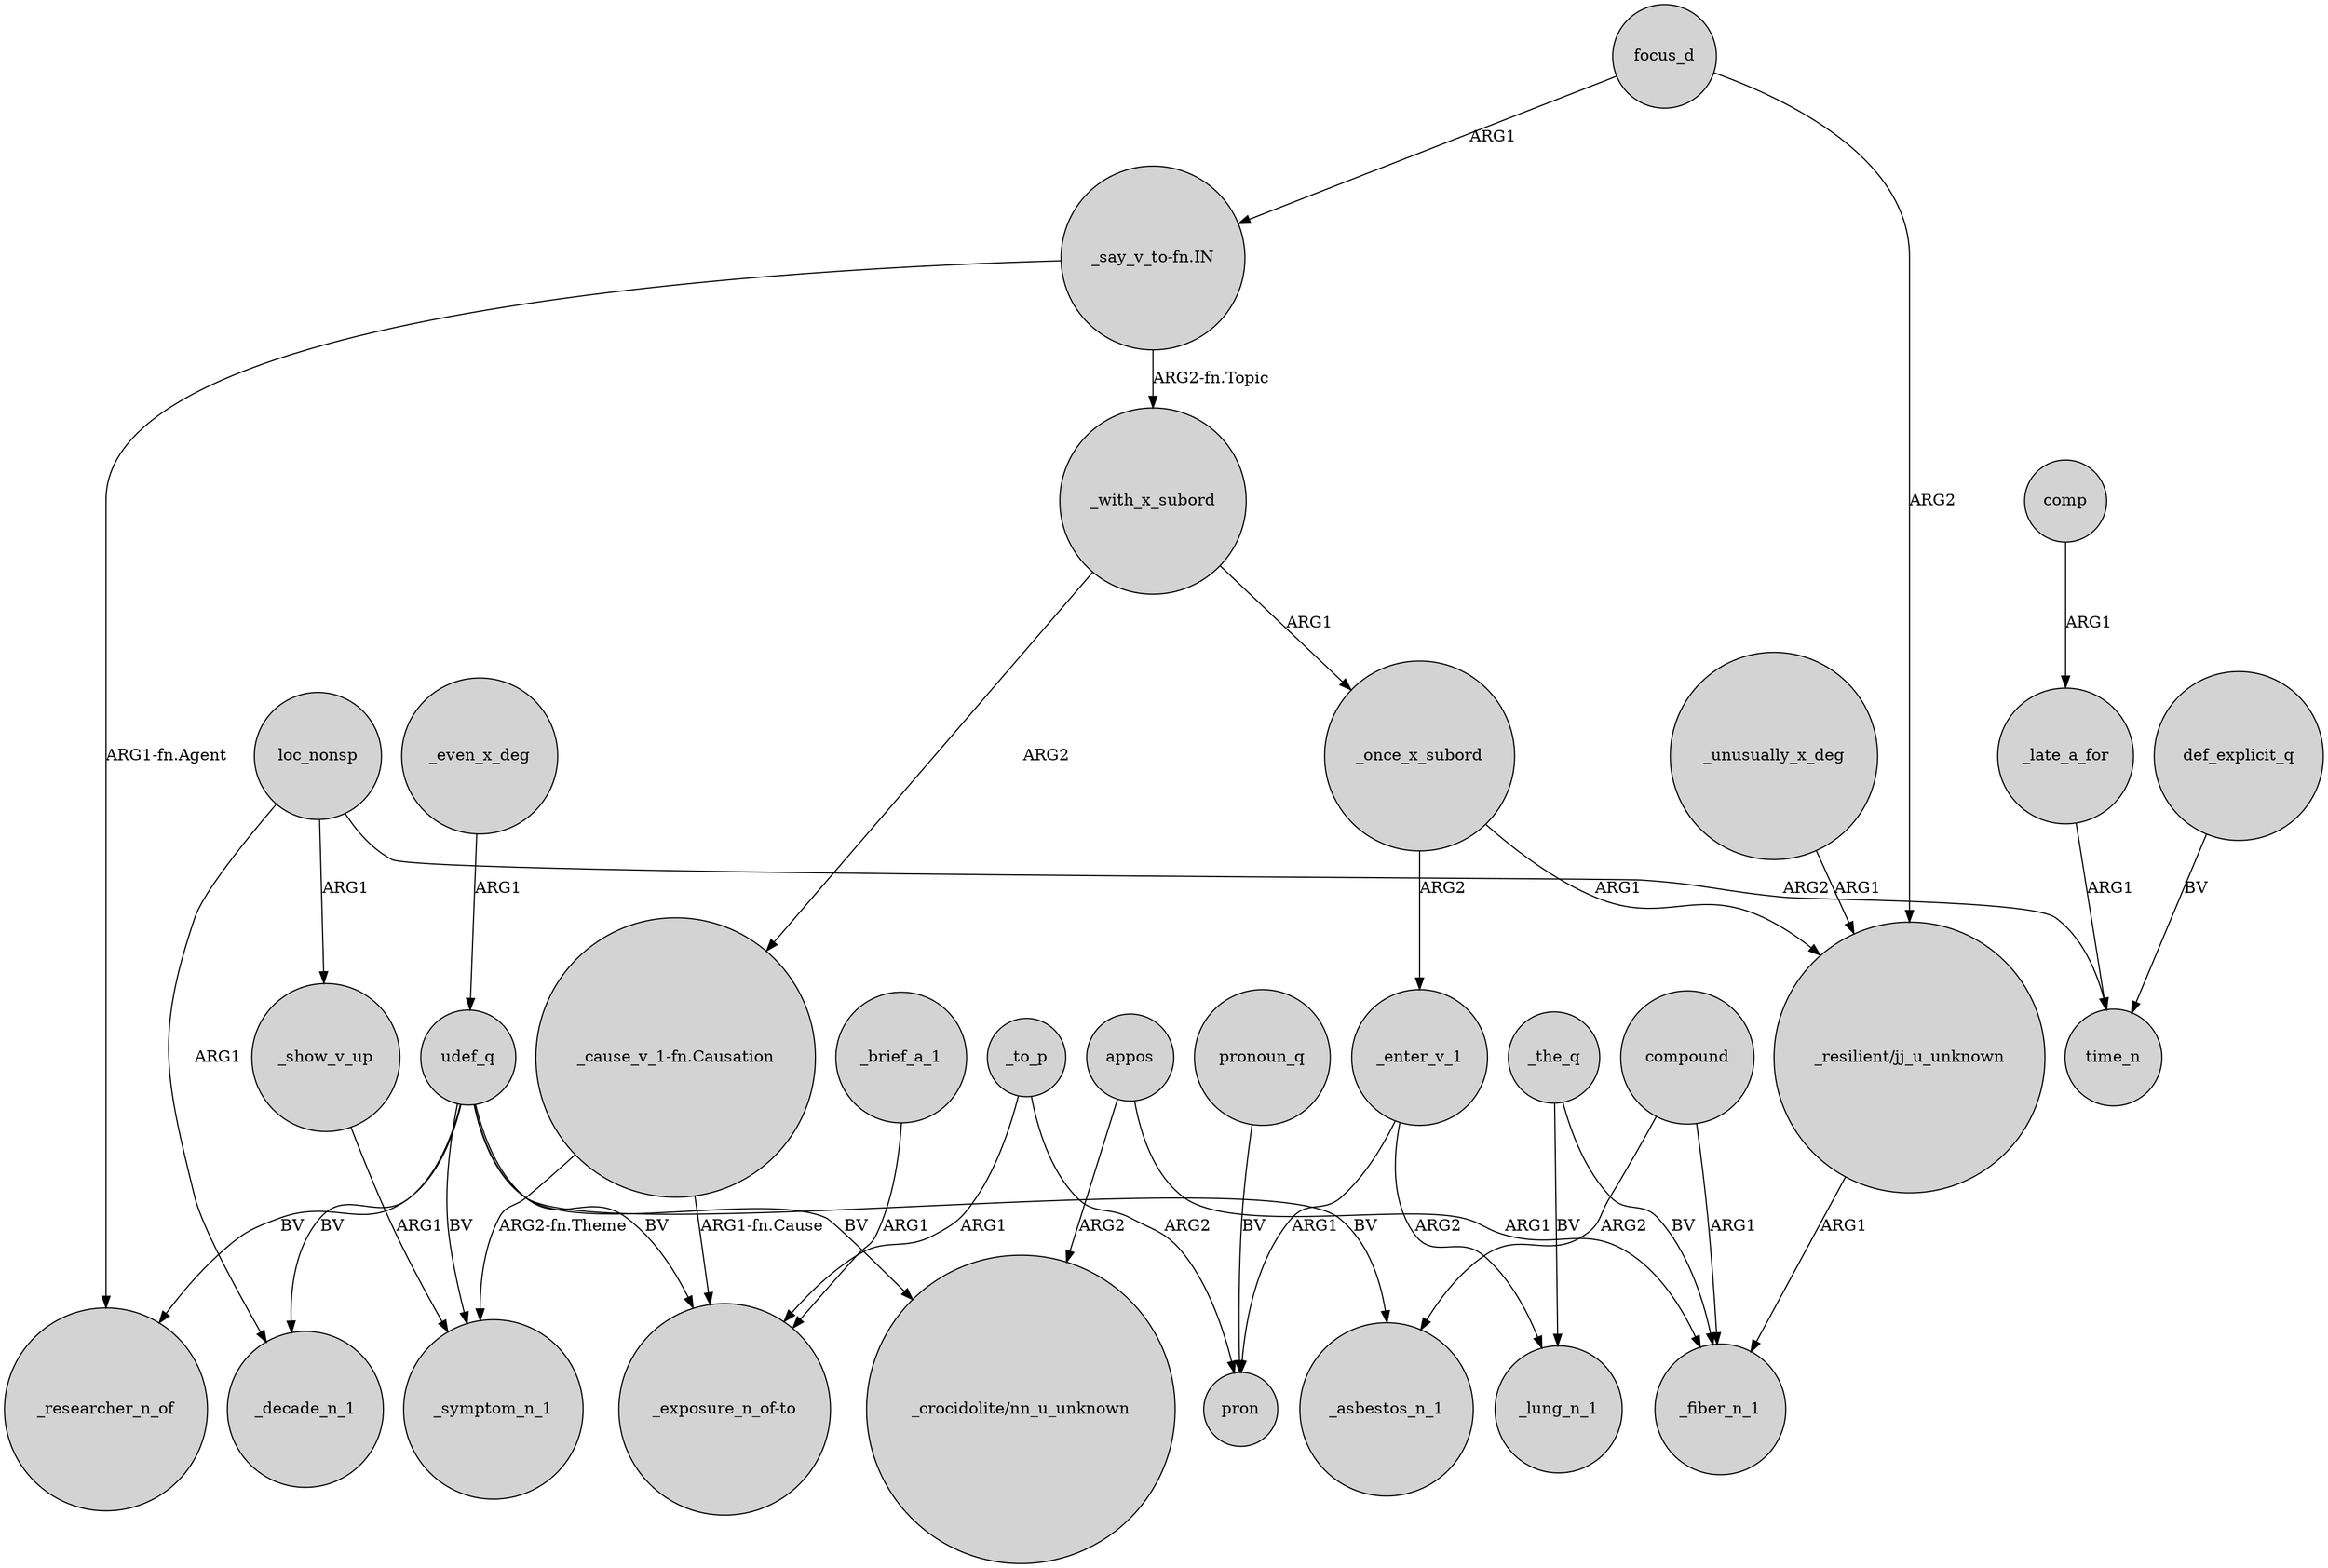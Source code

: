 digraph {
	node [shape=circle style=filled]
	loc_nonsp -> _decade_n_1 [label=ARG1]
	comp -> _late_a_for [label=ARG1]
	_show_v_up -> _symptom_n_1 [label=ARG1]
	_with_x_subord -> "_cause_v_1-fn.Causation" [label=ARG2]
	def_explicit_q -> time_n [label=BV]
	_even_x_deg -> udef_q [label=ARG1]
	_enter_v_1 -> pron [label=ARG1]
	loc_nonsp -> _show_v_up [label=ARG1]
	"_say_v_to-fn.IN" -> _researcher_n_of [label="ARG1-fn.Agent"]
	"_resilient/jj_u_unknown" -> _fiber_n_1 [label=ARG1]
	focus_d -> "_resilient/jj_u_unknown" [label=ARG2]
	appos -> _fiber_n_1 [label=ARG1]
	loc_nonsp -> time_n [label=ARG2]
	"_say_v_to-fn.IN" -> _with_x_subord [label="ARG2-fn.Topic"]
	_with_x_subord -> _once_x_subord [label=ARG1]
	udef_q -> _symptom_n_1 [label=BV]
	pronoun_q -> pron [label=BV]
	udef_q -> _researcher_n_of [label=BV]
	_the_q -> _fiber_n_1 [label=BV]
	udef_q -> _asbestos_n_1 [label=BV]
	_brief_a_1 -> "_exposure_n_of-to" [label=ARG1]
	_enter_v_1 -> _lung_n_1 [label=ARG2]
	"_cause_v_1-fn.Causation" -> "_exposure_n_of-to" [label="ARG1-fn.Cause"]
	udef_q -> "_exposure_n_of-to" [label=BV]
	_late_a_for -> time_n [label=ARG1]
	"_cause_v_1-fn.Causation" -> _symptom_n_1 [label="ARG2-fn.Theme"]
	_once_x_subord -> "_resilient/jj_u_unknown" [label=ARG1]
	_the_q -> _lung_n_1 [label=BV]
	appos -> "_crocidolite/nn_u_unknown" [label=ARG2]
	compound -> _fiber_n_1 [label=ARG1]
	_to_p -> "_exposure_n_of-to" [label=ARG1]
	_once_x_subord -> _enter_v_1 [label=ARG2]
	compound -> _asbestos_n_1 [label=ARG2]
	_to_p -> pron [label=ARG2]
	udef_q -> _decade_n_1 [label=BV]
	focus_d -> "_say_v_to-fn.IN" [label=ARG1]
	udef_q -> "_crocidolite/nn_u_unknown" [label=BV]
	_unusually_x_deg -> "_resilient/jj_u_unknown" [label=ARG1]
}
